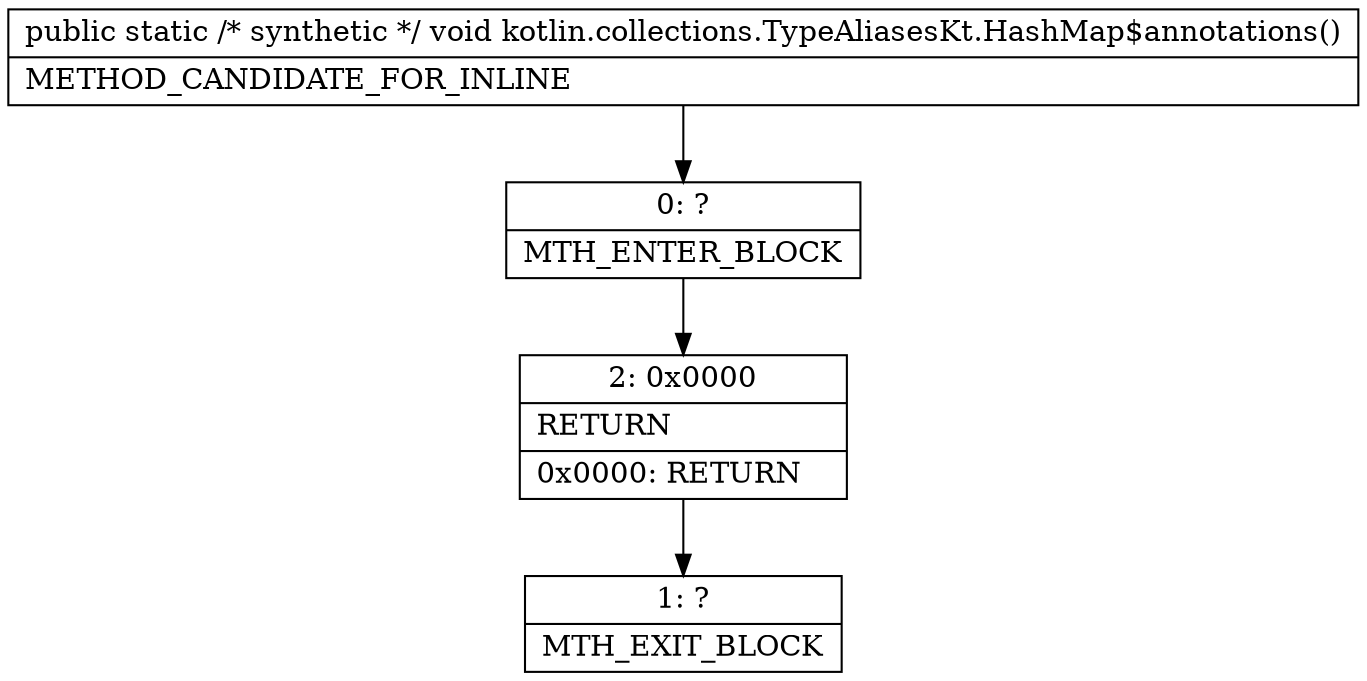digraph "CFG forkotlin.collections.TypeAliasesKt.HashMap$annotations()V" {
Node_0 [shape=record,label="{0\:\ ?|MTH_ENTER_BLOCK\l}"];
Node_2 [shape=record,label="{2\:\ 0x0000|RETURN\l|0x0000: RETURN   \l}"];
Node_1 [shape=record,label="{1\:\ ?|MTH_EXIT_BLOCK\l}"];
MethodNode[shape=record,label="{public static \/* synthetic *\/ void kotlin.collections.TypeAliasesKt.HashMap$annotations()  | METHOD_CANDIDATE_FOR_INLINE\l}"];
MethodNode -> Node_0;Node_0 -> Node_2;
Node_2 -> Node_1;
}

